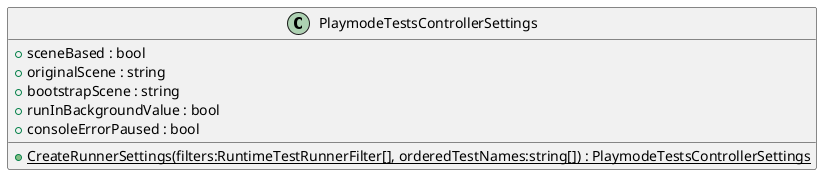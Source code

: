 @startuml
class PlaymodeTestsControllerSettings {
    + sceneBased : bool
    + originalScene : string
    + bootstrapScene : string
    + runInBackgroundValue : bool
    + consoleErrorPaused : bool
    + {static} CreateRunnerSettings(filters:RuntimeTestRunnerFilter[], orderedTestNames:string[]) : PlaymodeTestsControllerSettings
}
@enduml
